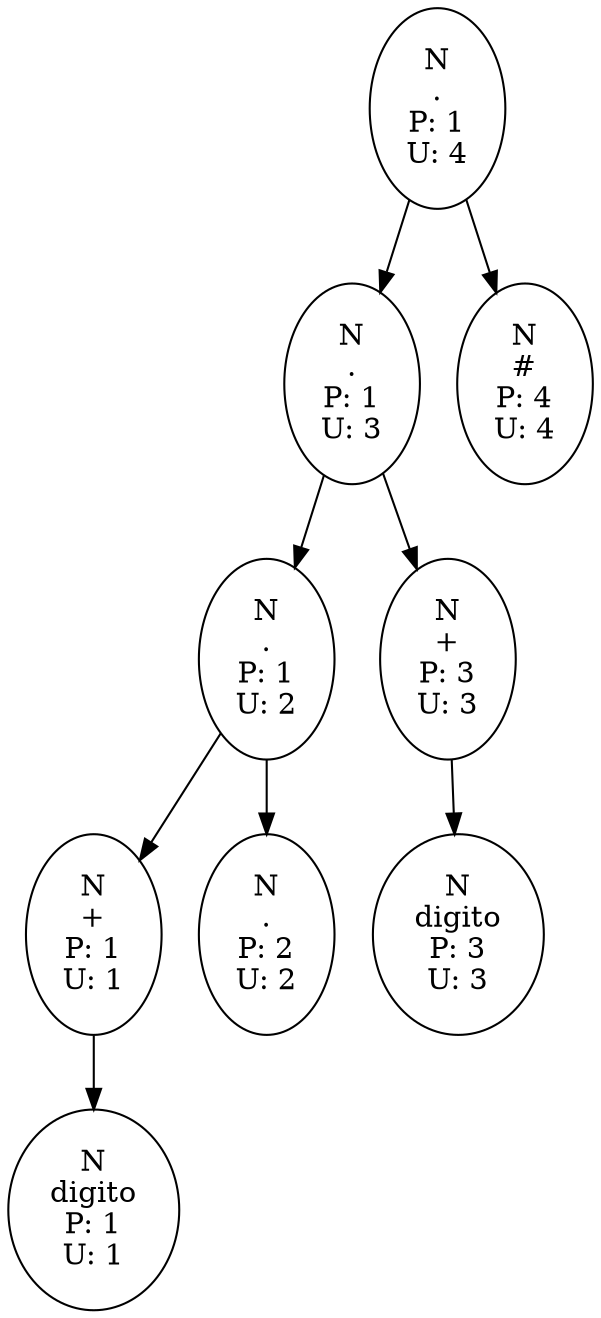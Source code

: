 digraph G{
N5->N3
N3->N2
N2->N1
N1->1
1[label="N
digito
P: 1
U: 1"];
N1[label="N
+
P: 1
U: 1"];
N2[label="N
.
P: 1
U: 2"];
N2->2
2[label="N
.
P: 2
U: 2"];
N3[label="N
.
P: 1
U: 3"];
N3->N4
N4->3
3[label="N
digito
P: 3
U: 3"];
N4[label="N
+
P: 3
U: 3"];
N5[label="N
.
P: 1
U: 4"];
N5->4
4[label="N
#
P: 4
U: 4"];
}
